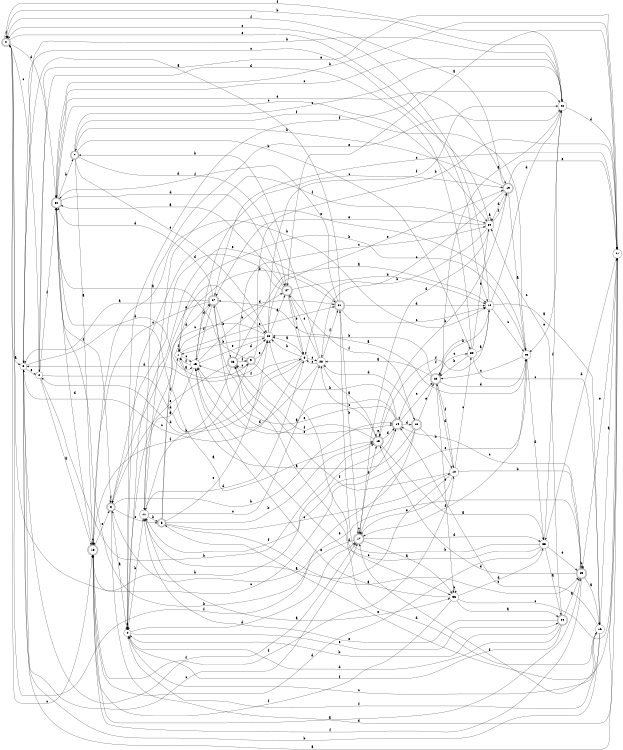 digraph n31_1 {
__start0 [label="" shape="none"];

rankdir=LR;
size="8,5";

s0 [style="rounded,filled", color="black", fillcolor="white" shape="doublecircle", label="0"];
s1 [style="filled", color="black", fillcolor="white" shape="circle", label="1"];
s2 [style="filled", color="black", fillcolor="white" shape="circle", label="2"];
s3 [style="filled", color="black", fillcolor="white" shape="circle", label="3"];
s4 [style="filled", color="black", fillcolor="white" shape="circle", label="4"];
s5 [style="rounded,filled", color="black", fillcolor="white" shape="doublecircle", label="5"];
s6 [style="filled", color="black", fillcolor="white" shape="circle", label="6"];
s7 [style="rounded,filled", color="black", fillcolor="white" shape="doublecircle", label="7"];
s8 [style="rounded,filled", color="black", fillcolor="white" shape="doublecircle", label="8"];
s9 [style="rounded,filled", color="black", fillcolor="white" shape="doublecircle", label="9"];
s10 [style="filled", color="black", fillcolor="white" shape="circle", label="10"];
s11 [style="filled", color="black", fillcolor="white" shape="circle", label="11"];
s12 [style="filled", color="black", fillcolor="white" shape="circle", label="12"];
s13 [style="rounded,filled", color="black", fillcolor="white" shape="doublecircle", label="13"];
s14 [style="rounded,filled", color="black", fillcolor="white" shape="doublecircle", label="14"];
s15 [style="filled", color="black", fillcolor="white" shape="circle", label="15"];
s16 [style="filled", color="black", fillcolor="white" shape="circle", label="16"];
s17 [style="rounded,filled", color="black", fillcolor="white" shape="doublecircle", label="17"];
s18 [style="rounded,filled", color="black", fillcolor="white" shape="doublecircle", label="18"];
s19 [style="rounded,filled", color="black", fillcolor="white" shape="doublecircle", label="19"];
s20 [style="rounded,filled", color="black", fillcolor="white" shape="doublecircle", label="20"];
s21 [style="filled", color="black", fillcolor="white" shape="circle", label="21"];
s22 [style="filled", color="black", fillcolor="white" shape="circle", label="22"];
s23 [style="filled", color="black", fillcolor="white" shape="circle", label="23"];
s24 [style="rounded,filled", color="black", fillcolor="white" shape="doublecircle", label="24"];
s25 [style="rounded,filled", color="black", fillcolor="white" shape="doublecircle", label="25"];
s26 [style="rounded,filled", color="black", fillcolor="white" shape="doublecircle", label="26"];
s27 [style="rounded,filled", color="black", fillcolor="white" shape="doublecircle", label="27"];
s28 [style="filled", color="black", fillcolor="white" shape="circle", label="28"];
s29 [style="rounded,filled", color="black", fillcolor="white" shape="doublecircle", label="29"];
s30 [style="filled", color="black", fillcolor="white" shape="circle", label="30"];
s31 [style="rounded,filled", color="black", fillcolor="white" shape="doublecircle", label="31"];
s32 [style="rounded,filled", color="black", fillcolor="white" shape="doublecircle", label="32"];
s33 [style="filled", color="black", fillcolor="white" shape="circle", label="33"];
s34 [style="filled", color="black", fillcolor="white" shape="circle", label="34"];
s35 [style="filled", color="black", fillcolor="white" shape="circle", label="35"];
s36 [style="filled", color="black", fillcolor="white" shape="circle", label="36"];
s37 [style="rounded,filled", color="black", fillcolor="white" shape="doublecircle", label="37"];
s0 -> s3 [label="a"];
s0 -> s14 [label="b"];
s0 -> s18 [label="c"];
s0 -> s32 [label="d"];
s0 -> s12 [label="e"];
s0 -> s0 [label="f"];
s1 -> s15 [label="a"];
s1 -> s31 [label="b"];
s1 -> s15 [label="c"];
s1 -> s31 [label="d"];
s1 -> s31 [label="e"];
s1 -> s1 [label="f"];
s2 -> s18 [label="a"];
s2 -> s13 [label="b"];
s2 -> s0 [label="c"];
s2 -> s6 [label="d"];
s2 -> s21 [label="e"];
s2 -> s32 [label="f"];
s3 -> s21 [label="a"];
s3 -> s22 [label="b"];
s3 -> s17 [label="c"];
s3 -> s9 [label="d"];
s3 -> s2 [label="e"];
s3 -> s17 [label="f"];
s4 -> s4 [label="a"];
s4 -> s11 [label="b"];
s4 -> s16 [label="c"];
s4 -> s17 [label="d"];
s4 -> s24 [label="e"];
s4 -> s22 [label="f"];
s5 -> s29 [label="a"];
s5 -> s13 [label="b"];
s5 -> s10 [label="c"];
s5 -> s37 [label="d"];
s5 -> s35 [label="e"];
s5 -> s1 [label="f"];
s6 -> s35 [label="a"];
s6 -> s35 [label="b"];
s6 -> s3 [label="c"];
s6 -> s2 [label="d"];
s6 -> s28 [label="e"];
s6 -> s15 [label="f"];
s7 -> s18 [label="a"];
s7 -> s30 [label="b"];
s7 -> s22 [label="c"];
s7 -> s27 [label="d"];
s7 -> s35 [label="e"];
s7 -> s23 [label="f"];
s8 -> s4 [label="a"];
s8 -> s14 [label="b"];
s8 -> s5 [label="c"];
s8 -> s21 [label="d"];
s8 -> s35 [label="e"];
s8 -> s8 [label="f"];
s9 -> s32 [label="a"];
s9 -> s21 [label="b"];
s9 -> s26 [label="c"];
s9 -> s36 [label="d"];
s9 -> s35 [label="e"];
s9 -> s18 [label="f"];
s10 -> s11 [label="a"];
s10 -> s29 [label="b"];
s10 -> s30 [label="c"];
s10 -> s20 [label="d"];
s10 -> s17 [label="e"];
s10 -> s26 [label="f"];
s11 -> s36 [label="a"];
s11 -> s5 [label="b"];
s11 -> s28 [label="c"];
s11 -> s6 [label="d"];
s11 -> s22 [label="e"];
s11 -> s34 [label="f"];
s12 -> s16 [label="a"];
s12 -> s20 [label="b"];
s12 -> s23 [label="c"];
s12 -> s22 [label="d"];
s12 -> s0 [label="e"];
s12 -> s13 [label="f"];
s13 -> s33 [label="a"];
s13 -> s19 [label="b"];
s13 -> s28 [label="c"];
s13 -> s14 [label="d"];
s13 -> s13 [label="e"];
s13 -> s26 [label="f"];
s14 -> s15 [label="a"];
s14 -> s35 [label="b"];
s14 -> s20 [label="c"];
s14 -> s25 [label="d"];
s14 -> s37 [label="e"];
s14 -> s11 [label="f"];
s15 -> s11 [label="a"];
s15 -> s27 [label="b"];
s15 -> s19 [label="c"];
s15 -> s37 [label="d"];
s15 -> s35 [label="e"];
s15 -> s1 [label="f"];
s16 -> s21 [label="a"];
s16 -> s3 [label="b"];
s16 -> s14 [label="c"];
s16 -> s26 [label="d"];
s16 -> s5 [label="e"];
s16 -> s4 [label="f"];
s17 -> s36 [label="a"];
s17 -> s32 [label="b"];
s17 -> s17 [label="c"];
s17 -> s33 [label="d"];
s17 -> s23 [label="e"];
s17 -> s13 [label="f"];
s18 -> s29 [label="a"];
s18 -> s12 [label="b"];
s18 -> s18 [label="c"];
s18 -> s32 [label="d"];
s18 -> s8 [label="e"];
s18 -> s10 [label="f"];
s19 -> s23 [label="a"];
s19 -> s7 [label="b"];
s19 -> s28 [label="c"];
s19 -> s34 [label="d"];
s19 -> s21 [label="e"];
s19 -> s0 [label="f"];
s20 -> s28 [label="a"];
s20 -> s35 [label="b"];
s20 -> s30 [label="c"];
s20 -> s23 [label="d"];
s20 -> s36 [label="e"];
s20 -> s10 [label="f"];
s21 -> s27 [label="a"];
s21 -> s32 [label="b"];
s21 -> s37 [label="c"];
s21 -> s33 [label="d"];
s21 -> s29 [label="e"];
s21 -> s17 [label="f"];
s22 -> s20 [label="a"];
s22 -> s0 [label="b"];
s22 -> s32 [label="c"];
s22 -> s21 [label="d"];
s22 -> s23 [label="e"];
s22 -> s0 [label="f"];
s23 -> s37 [label="a"];
s23 -> s1 [label="b"];
s23 -> s20 [label="c"];
s23 -> s33 [label="d"];
s23 -> s4 [label="e"];
s23 -> s17 [label="f"];
s24 -> s29 [label="a"];
s24 -> s4 [label="b"];
s24 -> s34 [label="c"];
s24 -> s4 [label="d"];
s24 -> s11 [label="e"];
s24 -> s4 [label="f"];
s25 -> s1 [label="a"];
s25 -> s10 [label="b"];
s25 -> s18 [label="c"];
s25 -> s28 [label="d"];
s25 -> s20 [label="e"];
s25 -> s0 [label="f"];
s26 -> s12 [label="a"];
s26 -> s11 [label="b"];
s26 -> s34 [label="c"];
s26 -> s35 [label="d"];
s26 -> s8 [label="e"];
s26 -> s9 [label="f"];
s27 -> s32 [label="a"];
s27 -> s12 [label="b"];
s27 -> s6 [label="c"];
s27 -> s8 [label="d"];
s27 -> s6 [label="e"];
s27 -> s25 [label="f"];
s28 -> s13 [label="a"];
s28 -> s7 [label="b"];
s28 -> s6 [label="c"];
s28 -> s15 [label="d"];
s28 -> s27 [label="e"];
s28 -> s31 [label="f"];
s29 -> s16 [label="a"];
s29 -> s29 [label="b"];
s29 -> s14 [label="c"];
s29 -> s13 [label="d"];
s29 -> s8 [label="e"];
s29 -> s18 [label="f"];
s30 -> s12 [label="a"];
s30 -> s20 [label="b"];
s30 -> s16 [label="c"];
s30 -> s2 [label="d"];
s30 -> s34 [label="e"];
s30 -> s14 [label="f"];
s31 -> s3 [label="a"];
s31 -> s17 [label="b"];
s31 -> s12 [label="c"];
s31 -> s12 [label="d"];
s31 -> s4 [label="e"];
s31 -> s32 [label="f"];
s32 -> s13 [label="a"];
s32 -> s7 [label="b"];
s32 -> s34 [label="c"];
s32 -> s27 [label="d"];
s32 -> s19 [label="e"];
s32 -> s8 [label="f"];
s33 -> s24 [label="a"];
s33 -> s31 [label="b"];
s33 -> s15 [label="c"];
s33 -> s18 [label="d"];
s33 -> s29 [label="e"];
s33 -> s22 [label="f"];
s34 -> s34 [label="a"];
s34 -> s6 [label="b"];
s34 -> s3 [label="c"];
s34 -> s17 [label="d"];
s34 -> s37 [label="e"];
s34 -> s19 [label="f"];
s35 -> s27 [label="a"];
s35 -> s1 [label="b"];
s35 -> s4 [label="c"];
s35 -> s3 [label="d"];
s35 -> s19 [label="e"];
s35 -> s22 [label="f"];
s36 -> s24 [label="a"];
s36 -> s36 [label="b"];
s36 -> s21 [label="c"];
s36 -> s33 [label="d"];
s36 -> s15 [label="e"];
s36 -> s18 [label="f"];
s37 -> s3 [label="a"];
s37 -> s26 [label="b"];
s37 -> s18 [label="c"];
s37 -> s32 [label="d"];
s37 -> s14 [label="e"];
s37 -> s15 [label="f"];

}